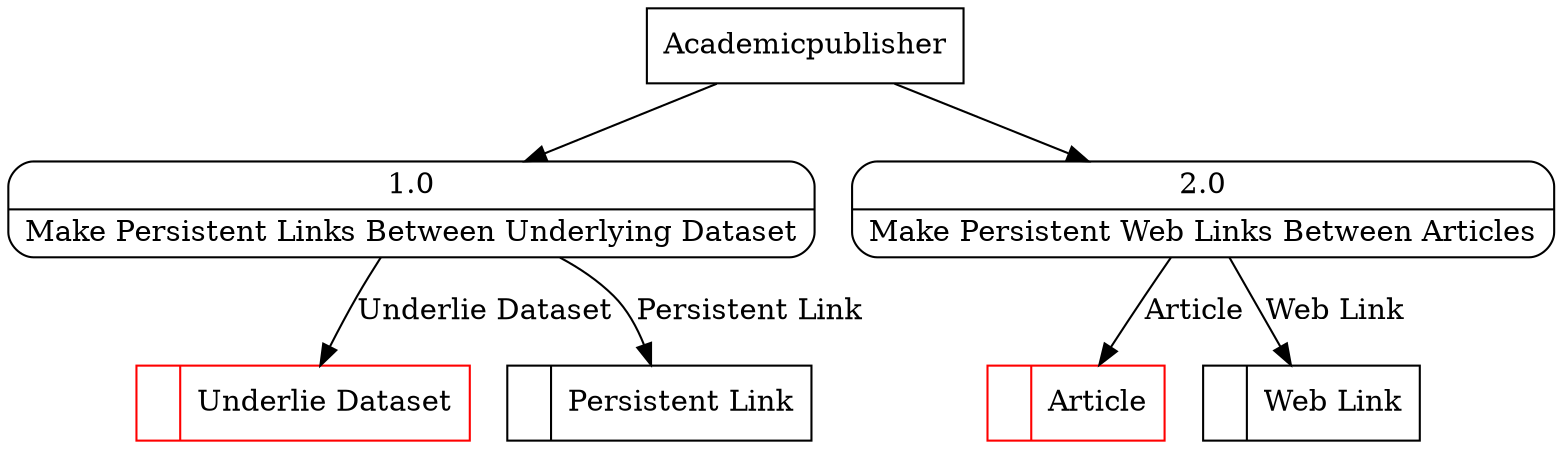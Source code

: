 digraph dfd2{ 
node[shape=record]
200 [label="<f0>  |<f1> Underlie Dataset " color=red];
201 [label="<f0>  |<f1> Article " color=red];
202 [label="<f0>  |<f1> Persistent Link " ];
203 [label="<f0>  |<f1> Web Link " ];
204 [label="Academicpublisher" shape=box];
205 [label="{<f0> 1.0|<f1> Make Persistent Links Between Underlying Dataset }" shape=Mrecord];
206 [label="{<f0> 2.0|<f1> Make Persistent Web Links Between Articles }" shape=Mrecord];
204 -> 205
204 -> 206
205 -> 202 [label="Persistent Link"]
205 -> 200 [label="Underlie Dataset"]
206 -> 203 [label="Web Link"]
206 -> 201 [label="Article"]
}